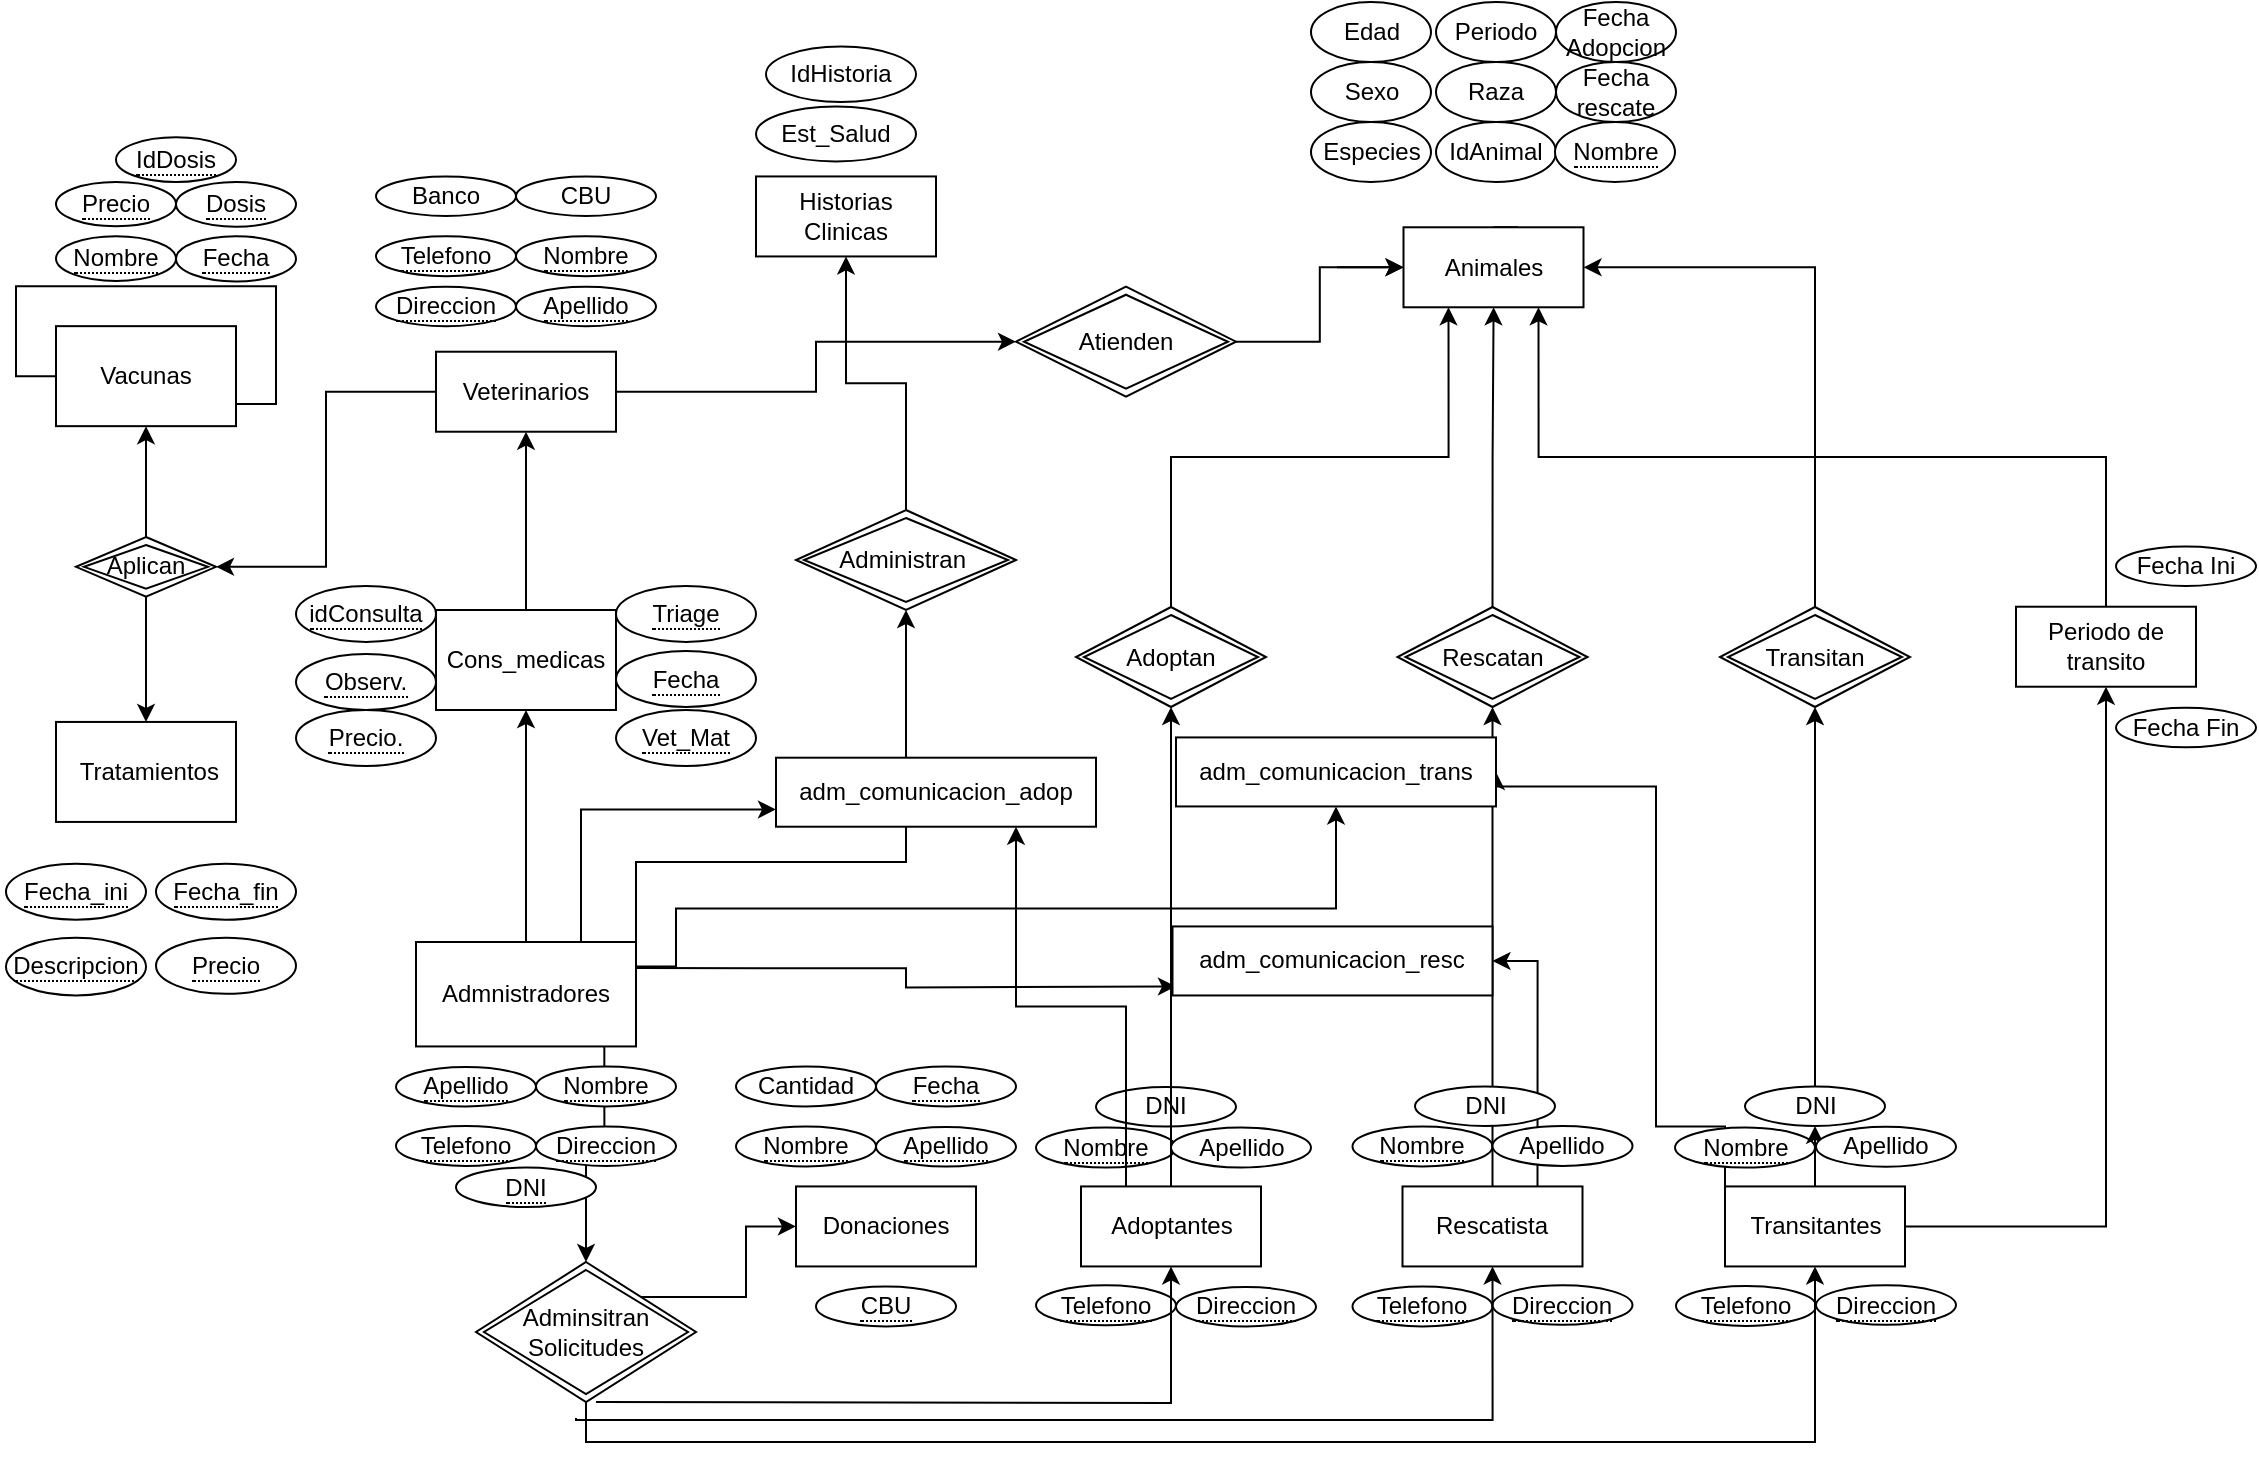 <mxfile version="24.8.8">
  <diagram id="R2lEEEUBdFMjLlhIrx00" name="Page-1">
    <mxGraphModel dx="3651" dy="653" grid="1" gridSize="10" guides="1" tooltips="1" connect="1" arrows="1" fold="1" page="1" pageScale="1" pageWidth="1169" pageHeight="827" math="0" shadow="0" extFonts="Permanent Marker^https://fonts.googleapis.com/css?family=Permanent+Marker">
      <root>
        <mxCell id="0" />
        <mxCell id="1" parent="0" />
        <mxCell id="NEk1lq8C_2SKt-YQ0r-C-1" value="Sexo" style="ellipse;whiteSpace=wrap;html=1;align=center;" parent="1" vertex="1">
          <mxGeometry x="-1672.5" y="90" width="60" height="30" as="geometry" />
        </mxCell>
        <mxCell id="NEk1lq8C_2SKt-YQ0r-C-3" value="Fecha Adopcion" style="ellipse;whiteSpace=wrap;html=1;align=center;" parent="1" vertex="1">
          <mxGeometry x="-1550" y="60" width="60" height="30" as="geometry" />
        </mxCell>
        <mxCell id="NEk1lq8C_2SKt-YQ0r-C-9" value="Raza" style="ellipse;whiteSpace=wrap;html=1;align=center;" parent="1" vertex="1">
          <mxGeometry x="-1610" y="90" width="60" height="30" as="geometry" />
        </mxCell>
        <mxCell id="VcJebNVyS90eTAkyZ-Sp-43" style="edgeStyle=orthogonalEdgeStyle;rounded=0;orthogonalLoop=1;jettySize=auto;html=1;entryX=0;entryY=0.5;entryDx=0;entryDy=0;" parent="1" source="VcJebNVyS90eTAkyZ-Sp-23" target="VcJebNVyS90eTAkyZ-Sp-21" edge="1">
          <mxGeometry relative="1" as="geometry">
            <mxPoint x="-1714.5" y="165.14" as="sourcePoint" />
          </mxGeometry>
        </mxCell>
        <mxCell id="NEk1lq8C_2SKt-YQ0r-C-21" value="Adoptan" style="shape=rhombus;double=1;perimeter=rhombusPerimeter;whiteSpace=wrap;html=1;align=center;" parent="1" vertex="1">
          <mxGeometry x="-1790" y="362.5" width="95" height="50" as="geometry" />
        </mxCell>
        <mxCell id="NEk1lq8C_2SKt-YQ0r-C-22" value="Fecha rescate" style="ellipse;whiteSpace=wrap;html=1;align=center;" parent="1" vertex="1">
          <mxGeometry x="-1550" y="90" width="60" height="30" as="geometry" />
        </mxCell>
        <mxCell id="5ZnzCAFvQZ0Fc-I3n8HY-59" value="&lt;span style=&quot;border-bottom: 1px dotted&quot;&gt;Nombre&lt;/span&gt;" style="ellipse;whiteSpace=wrap;html=1;align=center;" parent="1" vertex="1">
          <mxGeometry x="-1810" y="622.78" width="70" height="20" as="geometry" />
        </mxCell>
        <mxCell id="5ZnzCAFvQZ0Fc-I3n8HY-60" value="DNI" style="ellipse;whiteSpace=wrap;html=1;align=center;" parent="1" vertex="1">
          <mxGeometry x="-1780" y="602.5" width="70" height="19.72" as="geometry" />
        </mxCell>
        <mxCell id="5ZnzCAFvQZ0Fc-I3n8HY-61" value="&lt;span style=&quot;border-bottom: 1px dotted&quot;&gt;Telefono&lt;/span&gt;" style="ellipse;whiteSpace=wrap;html=1;align=center;" parent="1" vertex="1">
          <mxGeometry x="-1810" y="701.66" width="70" height="20" as="geometry" />
        </mxCell>
        <mxCell id="5ZnzCAFvQZ0Fc-I3n8HY-62" value="&lt;span style=&quot;border-bottom: 1px dotted&quot;&gt;Direccion&lt;/span&gt;" style="ellipse;whiteSpace=wrap;html=1;align=center;" parent="1" vertex="1">
          <mxGeometry x="-1740" y="702.5" width="70" height="19.72" as="geometry" />
        </mxCell>
        <mxCell id="5ZnzCAFvQZ0Fc-I3n8HY-69" value="&lt;span style=&quot;border-bottom: 1px dotted&quot;&gt;Nombre&lt;/span&gt;" style="ellipse;whiteSpace=wrap;html=1;align=center;" parent="1" vertex="1">
          <mxGeometry x="-2300" y="177.08" width="60" height="22.36" as="geometry" />
        </mxCell>
        <mxCell id="5ZnzCAFvQZ0Fc-I3n8HY-70" value="&lt;span style=&quot;border-bottom: 1px dotted&quot;&gt;Fecha&lt;/span&gt;" style="ellipse;whiteSpace=wrap;html=1;align=center;" parent="1" vertex="1">
          <mxGeometry x="-2240" y="177.08" width="60" height="22.64" as="geometry" />
        </mxCell>
        <mxCell id="5ZnzCAFvQZ0Fc-I3n8HY-71" value="&lt;span style=&quot;border-bottom: 1px dotted&quot;&gt;Precio&lt;/span&gt;" style="ellipse;whiteSpace=wrap;html=1;align=center;" parent="1" vertex="1">
          <mxGeometry x="-2300" y="150" width="60" height="22.08" as="geometry" />
        </mxCell>
        <mxCell id="5ZnzCAFvQZ0Fc-I3n8HY-72" value="&lt;span style=&quot;border-bottom: 1px dotted&quot;&gt;Dosis&lt;/span&gt;" style="ellipse;whiteSpace=wrap;html=1;align=center;" parent="1" vertex="1">
          <mxGeometry x="-2240" y="150" width="60" height="22.36" as="geometry" />
        </mxCell>
        <mxCell id="VcJebNVyS90eTAkyZ-Sp-33" style="edgeStyle=orthogonalEdgeStyle;rounded=0;orthogonalLoop=1;jettySize=auto;html=1;exitX=1;exitY=0.5;exitDx=0;exitDy=0;entryX=0;entryY=0.5;entryDx=0;entryDy=0;" parent="1" source="VcJebNVyS90eTAkyZ-Sp-17" target="VcJebNVyS90eTAkyZ-Sp-23" edge="1">
          <mxGeometry relative="1" as="geometry" />
        </mxCell>
        <mxCell id="VcJebNVyS90eTAkyZ-Sp-17" value="Veterinarios" style="rounded=0;whiteSpace=wrap;html=1;" parent="1" vertex="1">
          <mxGeometry x="-2110" y="234.86" width="90" height="40" as="geometry" />
        </mxCell>
        <mxCell id="rzWZrlfygsuMGyj-Ge3i-55" style="edgeStyle=orthogonalEdgeStyle;rounded=0;orthogonalLoop=1;jettySize=auto;html=1;exitX=0;exitY=0.5;exitDx=0;exitDy=0;" edge="1" parent="1" source="VcJebNVyS90eTAkyZ-Sp-19">
          <mxGeometry relative="1" as="geometry">
            <mxPoint x="-2240" y="240.0" as="targetPoint" />
          </mxGeometry>
        </mxCell>
        <mxCell id="rzWZrlfygsuMGyj-Ge3i-74" style="edgeStyle=orthogonalEdgeStyle;rounded=0;orthogonalLoop=1;jettySize=auto;html=1;exitX=0.5;exitY=0;exitDx=0;exitDy=0;entryX=0.5;entryY=1;entryDx=0;entryDy=0;" edge="1" parent="1" source="ziz2GDxlB9nSrfKcIOgl-15" target="VcJebNVyS90eTAkyZ-Sp-19">
          <mxGeometry relative="1" as="geometry" />
        </mxCell>
        <mxCell id="rzWZrlfygsuMGyj-Ge3i-75" style="edgeStyle=orthogonalEdgeStyle;rounded=0;orthogonalLoop=1;jettySize=auto;html=1;exitX=0.5;exitY=1;exitDx=0;exitDy=0;entryX=0.5;entryY=0;entryDx=0;entryDy=0;" edge="1" parent="1" source="ziz2GDxlB9nSrfKcIOgl-15" target="rzWZrlfygsuMGyj-Ge3i-48">
          <mxGeometry relative="1" as="geometry" />
        </mxCell>
        <mxCell id="ziz2GDxlB9nSrfKcIOgl-15" value="Aplican" style="shape=rhombus;double=1;perimeter=rhombusPerimeter;whiteSpace=wrap;html=1;align=center;" parent="1" vertex="1">
          <mxGeometry x="-2290" y="327.5" width="70" height="29.86" as="geometry" />
        </mxCell>
        <mxCell id="VcJebNVyS90eTAkyZ-Sp-34" style="edgeStyle=orthogonalEdgeStyle;rounded=0;orthogonalLoop=1;jettySize=auto;html=1;exitX=1;exitY=0.5;exitDx=0;exitDy=0;entryX=0;entryY=0.5;entryDx=0;entryDy=0;" parent="1" target="VcJebNVyS90eTAkyZ-Sp-21" edge="1">
          <mxGeometry relative="1" as="geometry">
            <mxPoint x="-1659.5" y="192.64" as="sourcePoint" />
          </mxGeometry>
        </mxCell>
        <mxCell id="VcJebNVyS90eTAkyZ-Sp-28" style="edgeStyle=orthogonalEdgeStyle;rounded=0;orthogonalLoop=1;jettySize=auto;html=1;exitX=0.5;exitY=0;exitDx=0;exitDy=0;entryX=0.5;entryY=1;entryDx=0;entryDy=0;" parent="1" source="VcJebNVyS90eTAkyZ-Sp-26" target="NEk1lq8C_2SKt-YQ0r-C-21" edge="1">
          <mxGeometry relative="1" as="geometry" />
        </mxCell>
        <mxCell id="rzWZrlfygsuMGyj-Ge3i-34" style="edgeStyle=orthogonalEdgeStyle;rounded=0;orthogonalLoop=1;jettySize=auto;html=1;exitX=0.25;exitY=0;exitDx=0;exitDy=0;entryX=0.75;entryY=1;entryDx=0;entryDy=0;" edge="1" parent="1" source="VcJebNVyS90eTAkyZ-Sp-26" target="rzWZrlfygsuMGyj-Ge3i-32">
          <mxGeometry relative="1" as="geometry" />
        </mxCell>
        <mxCell id="VcJebNVyS90eTAkyZ-Sp-26" value="Adoptantes" style="rounded=0;whiteSpace=wrap;html=1;" parent="1" vertex="1">
          <mxGeometry x="-1787.5" y="652.22" width="90" height="40" as="geometry" />
        </mxCell>
        <mxCell id="rzWZrlfygsuMGyj-Ge3i-29" style="edgeStyle=orthogonalEdgeStyle;rounded=0;orthogonalLoop=1;jettySize=auto;html=1;exitX=0.75;exitY=0;exitDx=0;exitDy=0;entryX=1;entryY=0.5;entryDx=0;entryDy=0;" edge="1" parent="1" source="VcJebNVyS90eTAkyZ-Sp-38" target="rzWZrlfygsuMGyj-Ge3i-27">
          <mxGeometry relative="1" as="geometry" />
        </mxCell>
        <mxCell id="VcJebNVyS90eTAkyZ-Sp-38" value="Rescatista" style="rounded=0;whiteSpace=wrap;html=1;" parent="1" vertex="1">
          <mxGeometry x="-1626.75" y="652.22" width="90" height="40" as="geometry" />
        </mxCell>
        <mxCell id="VcJebNVyS90eTAkyZ-Sp-60" style="edgeStyle=orthogonalEdgeStyle;rounded=0;orthogonalLoop=1;jettySize=auto;html=1;exitX=0.5;exitY=0;exitDx=0;exitDy=0;" parent="1" source="VcJebNVyS90eTAkyZ-Sp-21" edge="1">
          <mxGeometry relative="1" as="geometry">
            <mxPoint x="-1569.5" y="200" as="targetPoint" />
          </mxGeometry>
        </mxCell>
        <mxCell id="VcJebNVyS90eTAkyZ-Sp-40" value="Rescatan" style="shape=rhombus;double=1;perimeter=rhombusPerimeter;whiteSpace=wrap;html=1;align=center;" parent="1" vertex="1">
          <mxGeometry x="-1629.25" y="362.5" width="95" height="50" as="geometry" />
        </mxCell>
        <mxCell id="VcJebNVyS90eTAkyZ-Sp-54" style="edgeStyle=orthogonalEdgeStyle;rounded=0;orthogonalLoop=1;jettySize=auto;html=1;exitX=0.5;exitY=0;exitDx=0;exitDy=0;" parent="1" source="VcJebNVyS90eTAkyZ-Sp-64" target="VcJebNVyS90eTAkyZ-Sp-52" edge="1">
          <mxGeometry relative="1" as="geometry" />
        </mxCell>
        <mxCell id="rzWZrlfygsuMGyj-Ge3i-15" style="edgeStyle=orthogonalEdgeStyle;rounded=0;orthogonalLoop=1;jettySize=auto;html=1;exitX=1;exitY=0.5;exitDx=0;exitDy=0;entryX=0.5;entryY=1;entryDx=0;entryDy=0;" edge="1" parent="1" source="VcJebNVyS90eTAkyZ-Sp-45" target="rzWZrlfygsuMGyj-Ge3i-14">
          <mxGeometry relative="1" as="geometry" />
        </mxCell>
        <mxCell id="rzWZrlfygsuMGyj-Ge3i-26" style="edgeStyle=orthogonalEdgeStyle;rounded=0;orthogonalLoop=1;jettySize=auto;html=1;exitX=0;exitY=0.5;exitDx=0;exitDy=0;entryX=1;entryY=0.5;entryDx=0;entryDy=0;" edge="1" parent="1" source="VcJebNVyS90eTAkyZ-Sp-45" target="rzWZrlfygsuMGyj-Ge3i-23">
          <mxGeometry relative="1" as="geometry">
            <Array as="points">
              <mxPoint x="-1500" y="622.22" />
              <mxPoint x="-1500" y="452.22" />
              <mxPoint x="-1580" y="452.22" />
            </Array>
          </mxGeometry>
        </mxCell>
        <mxCell id="VcJebNVyS90eTAkyZ-Sp-45" value="Transitantes" style="rounded=0;whiteSpace=wrap;html=1;" parent="1" vertex="1">
          <mxGeometry x="-1465.5" y="652.22" width="90" height="40" as="geometry" />
        </mxCell>
        <mxCell id="VcJebNVyS90eTAkyZ-Sp-47" value="&lt;span style=&quot;border-bottom: 1px dotted&quot;&gt;Nombre&lt;/span&gt;" style="ellipse;whiteSpace=wrap;html=1;align=center;" parent="1" vertex="1">
          <mxGeometry x="-1651.75" y="622.22" width="70" height="20" as="geometry" />
        </mxCell>
        <mxCell id="VcJebNVyS90eTAkyZ-Sp-49" value="&lt;span style=&quot;border-bottom: 1px dotted&quot;&gt;Telefono&lt;/span&gt;" style="ellipse;whiteSpace=wrap;html=1;align=center;" parent="1" vertex="1">
          <mxGeometry x="-1651.75" y="702.22" width="70" height="20" as="geometry" />
        </mxCell>
        <mxCell id="VcJebNVyS90eTAkyZ-Sp-50" value="&lt;span style=&quot;border-bottom: 1px dotted&quot;&gt;Direccion&lt;/span&gt;" style="ellipse;whiteSpace=wrap;html=1;align=center;" parent="1" vertex="1">
          <mxGeometry x="-1581.75" y="701.66" width="70" height="19.72" as="geometry" />
        </mxCell>
        <mxCell id="VcJebNVyS90eTAkyZ-Sp-53" style="edgeStyle=orthogonalEdgeStyle;rounded=0;orthogonalLoop=1;jettySize=auto;html=1;exitX=0.5;exitY=0;exitDx=0;exitDy=0;entryX=1;entryY=0.5;entryDx=0;entryDy=0;" parent="1" source="VcJebNVyS90eTAkyZ-Sp-52" target="VcJebNVyS90eTAkyZ-Sp-21" edge="1">
          <mxGeometry relative="1" as="geometry" />
        </mxCell>
        <mxCell id="VcJebNVyS90eTAkyZ-Sp-52" value="Transitan" style="shape=rhombus;double=1;perimeter=rhombusPerimeter;whiteSpace=wrap;html=1;align=center;" parent="1" vertex="1">
          <mxGeometry x="-1468" y="362.5" width="95" height="50" as="geometry" />
        </mxCell>
        <mxCell id="olLHhZSWc3rxOq4hPlzq-2" style="edgeStyle=orthogonalEdgeStyle;rounded=0;orthogonalLoop=1;jettySize=auto;html=1;exitX=0.856;exitY=0.92;exitDx=0;exitDy=0;entryX=0.5;entryY=0;entryDx=0;entryDy=0;exitPerimeter=0;" parent="1" source="VcJebNVyS90eTAkyZ-Sp-61" target="olLHhZSWc3rxOq4hPlzq-1" edge="1">
          <mxGeometry relative="1" as="geometry">
            <mxPoint x="-1950" y="767.22" as="targetPoint" />
          </mxGeometry>
        </mxCell>
        <mxCell id="a3835fHyn8mQ0QW-4xTP-22" style="edgeStyle=orthogonalEdgeStyle;rounded=0;orthogonalLoop=1;jettySize=auto;html=1;exitX=1;exitY=0;exitDx=0;exitDy=0;entryX=0.5;entryY=1;entryDx=0;entryDy=0;" parent="1" source="VcJebNVyS90eTAkyZ-Sp-61" target="a3835fHyn8mQ0QW-4xTP-21" edge="1">
          <mxGeometry relative="1" as="geometry">
            <Array as="points">
              <mxPoint x="-2010" y="490" />
              <mxPoint x="-1875" y="490" />
            </Array>
          </mxGeometry>
        </mxCell>
        <mxCell id="rzWZrlfygsuMGyj-Ge3i-25" style="edgeStyle=orthogonalEdgeStyle;rounded=0;orthogonalLoop=1;jettySize=auto;html=1;exitX=1;exitY=0;exitDx=0;exitDy=0;entryX=0.5;entryY=1;entryDx=0;entryDy=0;" edge="1" parent="1" source="VcJebNVyS90eTAkyZ-Sp-61" target="rzWZrlfygsuMGyj-Ge3i-23">
          <mxGeometry relative="1" as="geometry">
            <mxPoint x="-1660" y="482.22" as="targetPoint" />
            <Array as="points">
              <mxPoint x="-1990" y="542.22" />
              <mxPoint x="-1990" y="513.22" />
              <mxPoint x="-1660" y="513.22" />
            </Array>
          </mxGeometry>
        </mxCell>
        <mxCell id="rzWZrlfygsuMGyj-Ge3i-28" style="edgeStyle=orthogonalEdgeStyle;rounded=0;orthogonalLoop=1;jettySize=auto;html=1;exitX=1;exitY=0.25;exitDx=0;exitDy=0;" edge="1" parent="1" source="VcJebNVyS90eTAkyZ-Sp-61">
          <mxGeometry relative="1" as="geometry">
            <mxPoint x="-1740" y="552.22" as="targetPoint" />
          </mxGeometry>
        </mxCell>
        <mxCell id="rzWZrlfygsuMGyj-Ge3i-33" style="edgeStyle=orthogonalEdgeStyle;rounded=0;orthogonalLoop=1;jettySize=auto;html=1;exitX=0.75;exitY=0;exitDx=0;exitDy=0;entryX=0;entryY=0.75;entryDx=0;entryDy=0;" edge="1" parent="1" source="VcJebNVyS90eTAkyZ-Sp-61" target="rzWZrlfygsuMGyj-Ge3i-32">
          <mxGeometry relative="1" as="geometry" />
        </mxCell>
        <mxCell id="rzWZrlfygsuMGyj-Ge3i-67" style="edgeStyle=orthogonalEdgeStyle;rounded=0;orthogonalLoop=1;jettySize=auto;html=1;exitX=0.5;exitY=0;exitDx=0;exitDy=0;entryX=0.5;entryY=1;entryDx=0;entryDy=0;" edge="1" parent="1" source="VcJebNVyS90eTAkyZ-Sp-61" target="rzWZrlfygsuMGyj-Ge3i-66">
          <mxGeometry relative="1" as="geometry" />
        </mxCell>
        <mxCell id="VcJebNVyS90eTAkyZ-Sp-61" value="Admnistradores" style="rounded=0;whiteSpace=wrap;html=1;" parent="1" vertex="1">
          <mxGeometry x="-2120" y="530" width="110" height="52.22" as="geometry" />
        </mxCell>
        <mxCell id="VcJebNVyS90eTAkyZ-Sp-62" value="" style="edgeStyle=orthogonalEdgeStyle;rounded=0;orthogonalLoop=1;jettySize=auto;html=1;exitX=0.5;exitY=0;exitDx=0;exitDy=0;" parent="1" source="VcJebNVyS90eTAkyZ-Sp-40" target="VcJebNVyS90eTAkyZ-Sp-21" edge="1">
          <mxGeometry relative="1" as="geometry">
            <mxPoint x="-1570" y="362.22" as="sourcePoint" />
            <mxPoint x="-1570" y="262.22" as="targetPoint" />
          </mxGeometry>
        </mxCell>
        <mxCell id="VcJebNVyS90eTAkyZ-Sp-21" value="Animales" style="rounded=0;whiteSpace=wrap;html=1;" parent="1" vertex="1">
          <mxGeometry x="-1626.25" y="172.64" width="90" height="40" as="geometry" />
        </mxCell>
        <mxCell id="VcJebNVyS90eTAkyZ-Sp-63" value="&lt;span style=&quot;border-bottom: 1px dotted&quot;&gt;Nombre&lt;/span&gt;" style="ellipse;whiteSpace=wrap;html=1;align=center;" parent="1" vertex="1">
          <mxGeometry x="-1490.5" y="622.78" width="70" height="20" as="geometry" />
        </mxCell>
        <mxCell id="VcJebNVyS90eTAkyZ-Sp-65" value="&lt;span style=&quot;border-bottom: 1px dotted&quot;&gt;Telefono&lt;/span&gt;" style="ellipse;whiteSpace=wrap;html=1;align=center;" parent="1" vertex="1">
          <mxGeometry x="-1490" y="701.94" width="70" height="20" as="geometry" />
        </mxCell>
        <mxCell id="VcJebNVyS90eTAkyZ-Sp-66" value="&lt;span style=&quot;border-bottom: 1px dotted&quot;&gt;Direccion&lt;/span&gt;" style="ellipse;whiteSpace=wrap;html=1;align=center;" parent="1" vertex="1">
          <mxGeometry x="-1420" y="701.66" width="70" height="19.72" as="geometry" />
        </mxCell>
        <mxCell id="olLHhZSWc3rxOq4hPlzq-6" style="edgeStyle=orthogonalEdgeStyle;rounded=0;orthogonalLoop=1;jettySize=auto;html=1;entryX=0.5;entryY=1;entryDx=0;entryDy=0;" parent="1" target="VcJebNVyS90eTAkyZ-Sp-26" edge="1">
          <mxGeometry relative="1" as="geometry">
            <mxPoint x="-2030" y="760" as="sourcePoint" />
          </mxGeometry>
        </mxCell>
        <mxCell id="olLHhZSWc3rxOq4hPlzq-7" style="edgeStyle=orthogonalEdgeStyle;rounded=0;orthogonalLoop=1;jettySize=auto;html=1;entryX=0.5;entryY=1;entryDx=0;entryDy=0;" parent="1" target="VcJebNVyS90eTAkyZ-Sp-38" edge="1">
          <mxGeometry relative="1" as="geometry">
            <mxPoint x="-2040" y="768" as="sourcePoint" />
            <Array as="points">
              <mxPoint x="-1582" y="769" />
            </Array>
          </mxGeometry>
        </mxCell>
        <mxCell id="olLHhZSWc3rxOq4hPlzq-8" style="edgeStyle=orthogonalEdgeStyle;rounded=0;orthogonalLoop=1;jettySize=auto;html=1;exitX=0.5;exitY=1;exitDx=0;exitDy=0;entryX=0.5;entryY=1;entryDx=0;entryDy=0;" parent="1" source="olLHhZSWc3rxOq4hPlzq-1" target="VcJebNVyS90eTAkyZ-Sp-45" edge="1">
          <mxGeometry relative="1" as="geometry">
            <mxPoint x="-1840" y="767.22" as="sourcePoint" />
          </mxGeometry>
        </mxCell>
        <mxCell id="rzWZrlfygsuMGyj-Ge3i-56" style="edgeStyle=orthogonalEdgeStyle;rounded=0;orthogonalLoop=1;jettySize=auto;html=1;exitX=1;exitY=0;exitDx=0;exitDy=0;entryX=0;entryY=0.5;entryDx=0;entryDy=0;" edge="1" parent="1" source="olLHhZSWc3rxOq4hPlzq-1" target="a3835fHyn8mQ0QW-4xTP-27">
          <mxGeometry relative="1" as="geometry" />
        </mxCell>
        <mxCell id="olLHhZSWc3rxOq4hPlzq-1" value="Adminsitran Solicitudes" style="shape=rhombus;double=1;perimeter=rhombusPerimeter;whiteSpace=wrap;html=1;align=center;" parent="1" vertex="1">
          <mxGeometry x="-2090" y="690" width="110" height="70" as="geometry" />
        </mxCell>
        <mxCell id="a3835fHyn8mQ0QW-4xTP-3" value="&lt;span style=&quot;border-bottom: 1px dotted&quot;&gt;Nombre&lt;/span&gt;" style="ellipse;whiteSpace=wrap;html=1;align=center;" parent="1" vertex="1">
          <mxGeometry x="-2060" y="592.22" width="70" height="20" as="geometry" />
        </mxCell>
        <mxCell id="a3835fHyn8mQ0QW-4xTP-4" value="&lt;span style=&quot;border-bottom: 1px dotted&quot;&gt;DNI&lt;/span&gt;" style="ellipse;whiteSpace=wrap;html=1;align=center;" parent="1" vertex="1">
          <mxGeometry x="-2100" y="642.78" width="70" height="19.72" as="geometry" />
        </mxCell>
        <mxCell id="a3835fHyn8mQ0QW-4xTP-5" value="&lt;span style=&quot;border-bottom: 1px dotted&quot;&gt;Telefono&lt;/span&gt;" style="ellipse;whiteSpace=wrap;html=1;align=center;" parent="1" vertex="1">
          <mxGeometry x="-2130" y="621.94" width="70" height="20" as="geometry" />
        </mxCell>
        <mxCell id="a3835fHyn8mQ0QW-4xTP-6" value="&lt;span style=&quot;border-bottom: 1px dotted&quot;&gt;Direccion&lt;/span&gt;" style="ellipse;whiteSpace=wrap;html=1;align=center;" parent="1" vertex="1">
          <mxGeometry x="-2060" y="622.22" width="70" height="19.72" as="geometry" />
        </mxCell>
        <mxCell id="a3835fHyn8mQ0QW-4xTP-7" value="Historias Clinicas" style="rounded=0;whiteSpace=wrap;html=1;" parent="1" vertex="1">
          <mxGeometry x="-1950" y="147.22" width="90" height="40" as="geometry" />
        </mxCell>
        <mxCell id="a3835fHyn8mQ0QW-4xTP-9" value="Est_Salud" style="ellipse;whiteSpace=wrap;html=1;align=center;" parent="1" vertex="1">
          <mxGeometry x="-1950" y="112.22" width="80" height="27.5" as="geometry" />
        </mxCell>
        <mxCell id="a3835fHyn8mQ0QW-4xTP-10" value="IdHistoria" style="ellipse;whiteSpace=wrap;html=1;align=center;" parent="1" vertex="1">
          <mxGeometry x="-1945" y="82.22" width="75" height="27.78" as="geometry" />
        </mxCell>
        <mxCell id="a3835fHyn8mQ0QW-4xTP-23" style="edgeStyle=orthogonalEdgeStyle;rounded=0;orthogonalLoop=1;jettySize=auto;html=1;exitX=0.5;exitY=0;exitDx=0;exitDy=0;entryX=0.5;entryY=1;entryDx=0;entryDy=0;" parent="1" source="a3835fHyn8mQ0QW-4xTP-21" target="a3835fHyn8mQ0QW-4xTP-7" edge="1">
          <mxGeometry relative="1" as="geometry" />
        </mxCell>
        <mxCell id="a3835fHyn8mQ0QW-4xTP-21" value="Administran&amp;nbsp;" style="shape=rhombus;double=1;perimeter=rhombusPerimeter;whiteSpace=wrap;html=1;align=center;" parent="1" vertex="1">
          <mxGeometry x="-1930" y="314" width="110" height="50" as="geometry" />
        </mxCell>
        <mxCell id="a3835fHyn8mQ0QW-4xTP-24" value="" style="edgeStyle=orthogonalEdgeStyle;rounded=0;orthogonalLoop=1;jettySize=auto;html=1;exitX=0.5;exitY=0;exitDx=0;exitDy=0;entryX=0.25;entryY=1;entryDx=0;entryDy=0;" parent="1" source="NEk1lq8C_2SKt-YQ0r-C-21" target="VcJebNVyS90eTAkyZ-Sp-21" edge="1">
          <mxGeometry relative="1" as="geometry">
            <mxPoint x="-1742" y="362.22" as="sourcePoint" />
            <mxPoint x="-1627" y="255.22" as="targetPoint" />
          </mxGeometry>
        </mxCell>
        <mxCell id="VcJebNVyS90eTAkyZ-Sp-23" value="Atienden" style="shape=rhombus;double=1;perimeter=rhombusPerimeter;whiteSpace=wrap;html=1;align=center;" parent="1" vertex="1">
          <mxGeometry x="-1820" y="202.36" width="110" height="55" as="geometry" />
        </mxCell>
        <mxCell id="a3835fHyn8mQ0QW-4xTP-27" value="Donaciones" style="rounded=0;whiteSpace=wrap;html=1;" parent="1" vertex="1">
          <mxGeometry x="-1930" y="652.22" width="90" height="40" as="geometry" />
        </mxCell>
        <mxCell id="a3835fHyn8mQ0QW-4xTP-29" value="&lt;span style=&quot;border-bottom: 1px dotted&quot;&gt;Nombre&lt;/span&gt;" style="ellipse;whiteSpace=wrap;html=1;align=center;" parent="1" vertex="1">
          <mxGeometry x="-1960" y="622.22" width="70" height="20" as="geometry" />
        </mxCell>
        <mxCell id="a3835fHyn8mQ0QW-4xTP-30" value="&lt;span style=&quot;border-bottom: 1px dotted&quot;&gt;Apellido&lt;/span&gt;" style="ellipse;whiteSpace=wrap;html=1;align=center;" parent="1" vertex="1">
          <mxGeometry x="-1890" y="622.5" width="70" height="19.72" as="geometry" />
        </mxCell>
        <mxCell id="a3835fHyn8mQ0QW-4xTP-31" value="&lt;span style=&quot;border-bottom: 1px dotted&quot;&gt;CBU&lt;/span&gt;" style="ellipse;whiteSpace=wrap;html=1;align=center;" parent="1" vertex="1">
          <mxGeometry x="-1920" y="702.22" width="70" height="20" as="geometry" />
        </mxCell>
        <mxCell id="EHbds9bnSW88vctd3oqK-1" value="Cantidad" style="ellipse;whiteSpace=wrap;html=1;align=center;" parent="1" vertex="1">
          <mxGeometry x="-1960" y="592.22" width="70" height="20" as="geometry" />
        </mxCell>
        <mxCell id="EHbds9bnSW88vctd3oqK-2" value="&lt;span style=&quot;border-bottom: 1px dotted&quot;&gt;Fecha&lt;/span&gt;" style="ellipse;whiteSpace=wrap;html=1;align=center;" parent="1" vertex="1">
          <mxGeometry x="-1890" y="592.22" width="70" height="20" as="geometry" />
        </mxCell>
        <mxCell id="rzWZrlfygsuMGyj-Ge3i-2" value="Edad" style="ellipse;whiteSpace=wrap;html=1;align=center;" vertex="1" parent="1">
          <mxGeometry x="-1672.5" y="60" width="60" height="30" as="geometry" />
        </mxCell>
        <mxCell id="rzWZrlfygsuMGyj-Ge3i-3" value="Periodo" style="ellipse;whiteSpace=wrap;html=1;align=center;" vertex="1" parent="1">
          <mxGeometry x="-1610" y="60" width="60" height="30" as="geometry" />
        </mxCell>
        <mxCell id="rzWZrlfygsuMGyj-Ge3i-4" value="Especies" style="ellipse;whiteSpace=wrap;html=1;align=center;" vertex="1" parent="1">
          <mxGeometry x="-1672.5" y="120" width="60" height="30" as="geometry" />
        </mxCell>
        <mxCell id="rzWZrlfygsuMGyj-Ge3i-5" value="IdAnimal" style="ellipse;whiteSpace=wrap;html=1;align=center;" vertex="1" parent="1">
          <mxGeometry x="-1610" y="120" width="60" height="30" as="geometry" />
        </mxCell>
        <mxCell id="rzWZrlfygsuMGyj-Ge3i-6" value="&lt;span style=&quot;border-bottom: 1px dotted&quot;&gt;Nombre&lt;/span&gt;" style="ellipse;whiteSpace=wrap;html=1;align=center;" vertex="1" parent="1">
          <mxGeometry x="-1550.5" y="120" width="60" height="30" as="geometry" />
        </mxCell>
        <mxCell id="rzWZrlfygsuMGyj-Ge3i-9" value="Apellido" style="ellipse;whiteSpace=wrap;html=1;align=center;" vertex="1" parent="1">
          <mxGeometry x="-1742.5" y="622.78" width="70" height="20" as="geometry" />
        </mxCell>
        <mxCell id="rzWZrlfygsuMGyj-Ge3i-10" value="" style="edgeStyle=orthogonalEdgeStyle;rounded=0;orthogonalLoop=1;jettySize=auto;html=1;exitX=0.5;exitY=0;exitDx=0;exitDy=0;entryX=0.5;entryY=1;entryDx=0;entryDy=0;" edge="1" parent="1" source="VcJebNVyS90eTAkyZ-Sp-38" target="VcJebNVyS90eTAkyZ-Sp-40">
          <mxGeometry relative="1" as="geometry">
            <mxPoint x="-1582" y="602.22" as="sourcePoint" />
            <mxPoint x="-1582" y="412.22" as="targetPoint" />
          </mxGeometry>
        </mxCell>
        <mxCell id="VcJebNVyS90eTAkyZ-Sp-48" value="DNI" style="ellipse;whiteSpace=wrap;html=1;align=center;" parent="1" vertex="1">
          <mxGeometry x="-1620.5" y="602.22" width="70" height="19.72" as="geometry" />
        </mxCell>
        <mxCell id="rzWZrlfygsuMGyj-Ge3i-11" value="" style="edgeStyle=orthogonalEdgeStyle;rounded=0;orthogonalLoop=1;jettySize=auto;html=1;exitX=0.5;exitY=0;exitDx=0;exitDy=0;" edge="1" parent="1" source="VcJebNVyS90eTAkyZ-Sp-45" target="VcJebNVyS90eTAkyZ-Sp-64">
          <mxGeometry relative="1" as="geometry">
            <mxPoint x="-1420" y="652.22" as="sourcePoint" />
            <mxPoint x="-1420" y="462.22" as="targetPoint" />
          </mxGeometry>
        </mxCell>
        <mxCell id="VcJebNVyS90eTAkyZ-Sp-64" value="DNI" style="ellipse;whiteSpace=wrap;html=1;align=center;" parent="1" vertex="1">
          <mxGeometry x="-1455.5" y="602.22" width="70" height="19.72" as="geometry" />
        </mxCell>
        <mxCell id="rzWZrlfygsuMGyj-Ge3i-12" value="Apellido" style="ellipse;whiteSpace=wrap;html=1;align=center;" vertex="1" parent="1">
          <mxGeometry x="-1581.75" y="621.94" width="70" height="20" as="geometry" />
        </mxCell>
        <mxCell id="rzWZrlfygsuMGyj-Ge3i-13" value="Apellido" style="ellipse;whiteSpace=wrap;html=1;align=center;" vertex="1" parent="1">
          <mxGeometry x="-1420" y="622.36" width="70" height="20" as="geometry" />
        </mxCell>
        <mxCell id="rzWZrlfygsuMGyj-Ge3i-16" style="edgeStyle=orthogonalEdgeStyle;rounded=0;orthogonalLoop=1;jettySize=auto;html=1;exitX=0.5;exitY=0;exitDx=0;exitDy=0;entryX=0.75;entryY=1;entryDx=0;entryDy=0;" edge="1" parent="1" source="rzWZrlfygsuMGyj-Ge3i-14" target="VcJebNVyS90eTAkyZ-Sp-21">
          <mxGeometry relative="1" as="geometry" />
        </mxCell>
        <mxCell id="rzWZrlfygsuMGyj-Ge3i-14" value="Periodo de transito" style="rounded=0;whiteSpace=wrap;html=1;" vertex="1" parent="1">
          <mxGeometry x="-1320" y="362.36" width="90" height="40" as="geometry" />
        </mxCell>
        <mxCell id="rzWZrlfygsuMGyj-Ge3i-17" value="Fecha Ini" style="ellipse;whiteSpace=wrap;html=1;align=center;" vertex="1" parent="1">
          <mxGeometry x="-1270" y="332.22" width="70" height="19.72" as="geometry" />
        </mxCell>
        <mxCell id="rzWZrlfygsuMGyj-Ge3i-18" value="Fecha Fin" style="ellipse;whiteSpace=wrap;html=1;align=center;" vertex="1" parent="1">
          <mxGeometry x="-1270" y="412.92" width="70" height="19.72" as="geometry" />
        </mxCell>
        <mxCell id="rzWZrlfygsuMGyj-Ge3i-23" value="&lt;div&gt;&lt;br&gt;&lt;/div&gt;adm_comunicacion_trans&lt;div&gt;&lt;br&gt;&lt;/div&gt;" style="rounded=0;whiteSpace=wrap;html=1;" vertex="1" parent="1">
          <mxGeometry x="-1740" y="427.71" width="160" height="34.51" as="geometry" />
        </mxCell>
        <mxCell id="rzWZrlfygsuMGyj-Ge3i-27" value="&lt;div&gt;&lt;span style=&quot;background-color: initial;&quot;&gt;adm_comunicacion_&lt;/span&gt;&lt;span style=&quot;background-color: initial;&quot;&gt;resc&lt;/span&gt;&lt;/div&gt;" style="rounded=0;whiteSpace=wrap;html=1;" vertex="1" parent="1">
          <mxGeometry x="-1741.75" y="522.22" width="160" height="34.51" as="geometry" />
        </mxCell>
        <mxCell id="rzWZrlfygsuMGyj-Ge3i-30" value="&lt;span style=&quot;border-bottom: 1px dotted&quot;&gt;Apellido&lt;/span&gt;" style="ellipse;whiteSpace=wrap;html=1;align=center;" vertex="1" parent="1">
          <mxGeometry x="-2130" y="592.5" width="70" height="19.72" as="geometry" />
        </mxCell>
        <mxCell id="rzWZrlfygsuMGyj-Ge3i-32" value="&lt;div&gt;&lt;br&gt;&lt;/div&gt;adm_comunicacion_adop&lt;div&gt;&lt;br&gt;&lt;/div&gt;" style="rounded=0;whiteSpace=wrap;html=1;" vertex="1" parent="1">
          <mxGeometry x="-1940" y="437.85" width="160" height="34.51" as="geometry" />
        </mxCell>
        <mxCell id="rzWZrlfygsuMGyj-Ge3i-35" value="&lt;span style=&quot;border-bottom: 1px dotted&quot;&gt;Apellido&lt;/span&gt;" style="ellipse;whiteSpace=wrap;html=1;align=center;" vertex="1" parent="1">
          <mxGeometry x="-2070" y="202.36" width="70" height="19.72" as="geometry" />
        </mxCell>
        <mxCell id="rzWZrlfygsuMGyj-Ge3i-36" value="&lt;span style=&quot;border-bottom: 1px dotted&quot;&gt;Nombre&lt;/span&gt;" style="ellipse;whiteSpace=wrap;html=1;align=center;" vertex="1" parent="1">
          <mxGeometry x="-2070" y="177.08" width="70" height="20" as="geometry" />
        </mxCell>
        <mxCell id="rzWZrlfygsuMGyj-Ge3i-37" value="&lt;span style=&quot;border-bottom: 1px dotted&quot;&gt;Telefono&lt;/span&gt;" style="ellipse;whiteSpace=wrap;html=1;align=center;" vertex="1" parent="1">
          <mxGeometry x="-2140" y="177.08" width="70" height="20" as="geometry" />
        </mxCell>
        <mxCell id="rzWZrlfygsuMGyj-Ge3i-38" value="&lt;span style=&quot;border-bottom: 1px dotted&quot;&gt;Direccion&lt;/span&gt;" style="ellipse;whiteSpace=wrap;html=1;align=center;" vertex="1" parent="1">
          <mxGeometry x="-2140" y="202.36" width="70" height="19.72" as="geometry" />
        </mxCell>
        <mxCell id="rzWZrlfygsuMGyj-Ge3i-39" value="Banco" style="ellipse;whiteSpace=wrap;html=1;align=center;" vertex="1" parent="1">
          <mxGeometry x="-2140" y="147.22" width="70" height="19.72" as="geometry" />
        </mxCell>
        <mxCell id="rzWZrlfygsuMGyj-Ge3i-40" value="CBU" style="ellipse;whiteSpace=wrap;html=1;align=center;" vertex="1" parent="1">
          <mxGeometry x="-2070" y="147.22" width="70" height="19.72" as="geometry" />
        </mxCell>
        <mxCell id="rzWZrlfygsuMGyj-Ge3i-48" value="&amp;nbsp;Tratamientos" style="rounded=0;whiteSpace=wrap;html=1;" vertex="1" parent="1">
          <mxGeometry x="-2300" y="419.97" width="90" height="50" as="geometry" />
        </mxCell>
        <mxCell id="rzWZrlfygsuMGyj-Ge3i-51" value="&lt;span style=&quot;border-bottom: 1px dotted&quot;&gt;IdDosis&lt;/span&gt;" style="ellipse;whiteSpace=wrap;html=1;align=center;" vertex="1" parent="1">
          <mxGeometry x="-2270" y="127.64" width="60" height="22.36" as="geometry" />
        </mxCell>
        <mxCell id="rzWZrlfygsuMGyj-Ge3i-53" style="edgeStyle=orthogonalEdgeStyle;rounded=0;orthogonalLoop=1;jettySize=auto;html=1;exitX=0;exitY=0.5;exitDx=0;exitDy=0;entryX=1;entryY=0.5;entryDx=0;entryDy=0;" edge="1" parent="1" source="VcJebNVyS90eTAkyZ-Sp-17" target="ziz2GDxlB9nSrfKcIOgl-15">
          <mxGeometry relative="1" as="geometry" />
        </mxCell>
        <mxCell id="rzWZrlfygsuMGyj-Ge3i-58" value="&lt;span style=&quot;border-bottom: 1px dotted&quot;&gt;Descripcion&lt;/span&gt;" style="ellipse;whiteSpace=wrap;html=1;align=center;" vertex="1" parent="1">
          <mxGeometry x="-2325" y="527.91" width="70" height="28.82" as="geometry" />
        </mxCell>
        <mxCell id="rzWZrlfygsuMGyj-Ge3i-60" value="&lt;span style=&quot;border-bottom: 1px dotted&quot;&gt;Fecha_ini&lt;/span&gt;" style="ellipse;whiteSpace=wrap;html=1;align=center;" vertex="1" parent="1">
          <mxGeometry x="-2325" y="490.87" width="70" height="28" as="geometry" />
        </mxCell>
        <mxCell id="rzWZrlfygsuMGyj-Ge3i-61" value="&lt;span style=&quot;border-bottom: 1px dotted&quot;&gt;Fecha_fin&lt;/span&gt;" style="ellipse;whiteSpace=wrap;html=1;align=center;" vertex="1" parent="1">
          <mxGeometry x="-2250" y="490.87" width="70" height="28" as="geometry" />
        </mxCell>
        <mxCell id="rzWZrlfygsuMGyj-Ge3i-62" value="&lt;span style=&quot;border-bottom: 1px dotted&quot;&gt;Precio&lt;/span&gt;" style="ellipse;whiteSpace=wrap;html=1;align=center;" vertex="1" parent="1">
          <mxGeometry x="-2250" y="527.91" width="70" height="28" as="geometry" />
        </mxCell>
        <mxCell id="rzWZrlfygsuMGyj-Ge3i-68" style="edgeStyle=orthogonalEdgeStyle;rounded=0;orthogonalLoop=1;jettySize=auto;html=1;exitX=0.5;exitY=0;exitDx=0;exitDy=0;entryX=0.5;entryY=1;entryDx=0;entryDy=0;" edge="1" parent="1" source="rzWZrlfygsuMGyj-Ge3i-66" target="VcJebNVyS90eTAkyZ-Sp-17">
          <mxGeometry relative="1" as="geometry" />
        </mxCell>
        <mxCell id="rzWZrlfygsuMGyj-Ge3i-66" value="Cons_medicas" style="rounded=0;whiteSpace=wrap;html=1;" vertex="1" parent="1">
          <mxGeometry x="-2110" y="364" width="90" height="50" as="geometry" />
        </mxCell>
        <mxCell id="rzWZrlfygsuMGyj-Ge3i-69" value="&lt;span style=&quot;border-bottom: 1px dotted&quot;&gt;idConsulta&lt;/span&gt;" style="ellipse;whiteSpace=wrap;html=1;align=center;" vertex="1" parent="1">
          <mxGeometry x="-2180" y="351.94" width="70" height="28" as="geometry" />
        </mxCell>
        <mxCell id="rzWZrlfygsuMGyj-Ge3i-70" value="&lt;span style=&quot;border-bottom: 1px dotted&quot;&gt;Triage&lt;/span&gt;" style="ellipse;whiteSpace=wrap;html=1;align=center;" vertex="1" parent="1">
          <mxGeometry x="-2020" y="351.94" width="70" height="28" as="geometry" />
        </mxCell>
        <mxCell id="rzWZrlfygsuMGyj-Ge3i-72" value="&lt;span style=&quot;border-bottom: 1px dotted&quot;&gt;Observ.&lt;/span&gt;" style="ellipse;whiteSpace=wrap;html=1;align=center;" vertex="1" parent="1">
          <mxGeometry x="-2180" y="386" width="70" height="28" as="geometry" />
        </mxCell>
        <mxCell id="VcJebNVyS90eTAkyZ-Sp-19" value="Vacunas" style="rounded=0;whiteSpace=wrap;html=1;" parent="1" vertex="1">
          <mxGeometry x="-2300" y="222.08" width="90" height="50" as="geometry" />
        </mxCell>
        <mxCell id="rzWZrlfygsuMGyj-Ge3i-77" value="&lt;span style=&quot;border-bottom: 1px dotted&quot;&gt;Fecha&lt;/span&gt;" style="ellipse;whiteSpace=wrap;html=1;align=center;" vertex="1" parent="1">
          <mxGeometry x="-2020" y="384.5" width="70" height="28" as="geometry" />
        </mxCell>
        <mxCell id="rzWZrlfygsuMGyj-Ge3i-78" value="&lt;span style=&quot;border-bottom: 1px dotted&quot;&gt;Precio.&lt;/span&gt;" style="ellipse;whiteSpace=wrap;html=1;align=center;" vertex="1" parent="1">
          <mxGeometry x="-2180" y="414" width="70" height="28" as="geometry" />
        </mxCell>
        <mxCell id="rzWZrlfygsuMGyj-Ge3i-79" value="&lt;span style=&quot;border-bottom: 1px dotted&quot;&gt;Vet_Mat&lt;/span&gt;" style="ellipse;whiteSpace=wrap;html=1;align=center;" vertex="1" parent="1">
          <mxGeometry x="-2020" y="414" width="70" height="28" as="geometry" />
        </mxCell>
      </root>
    </mxGraphModel>
  </diagram>
</mxfile>

